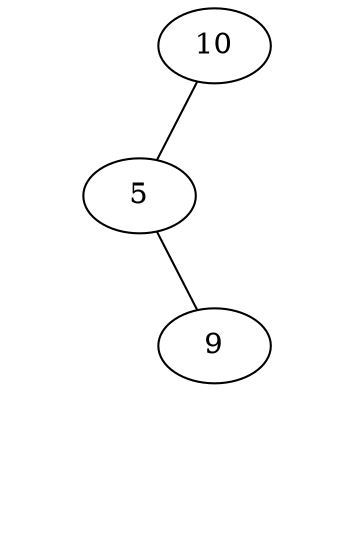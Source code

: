 graph G {

10 -- 5
"node10-right" [label="", style=invis]
10 -- "node10-right" [style=invis]


"node5-left" [label="", style=invis]
5 -- "node5-left" [style=invis]
5 -- 9


"node9-left" [label="", style=invis]
9 -- "node9-left" [style=invis]
"node9-right" [label="", style=invis]
9 -- "node9-right" [style=invis]

}